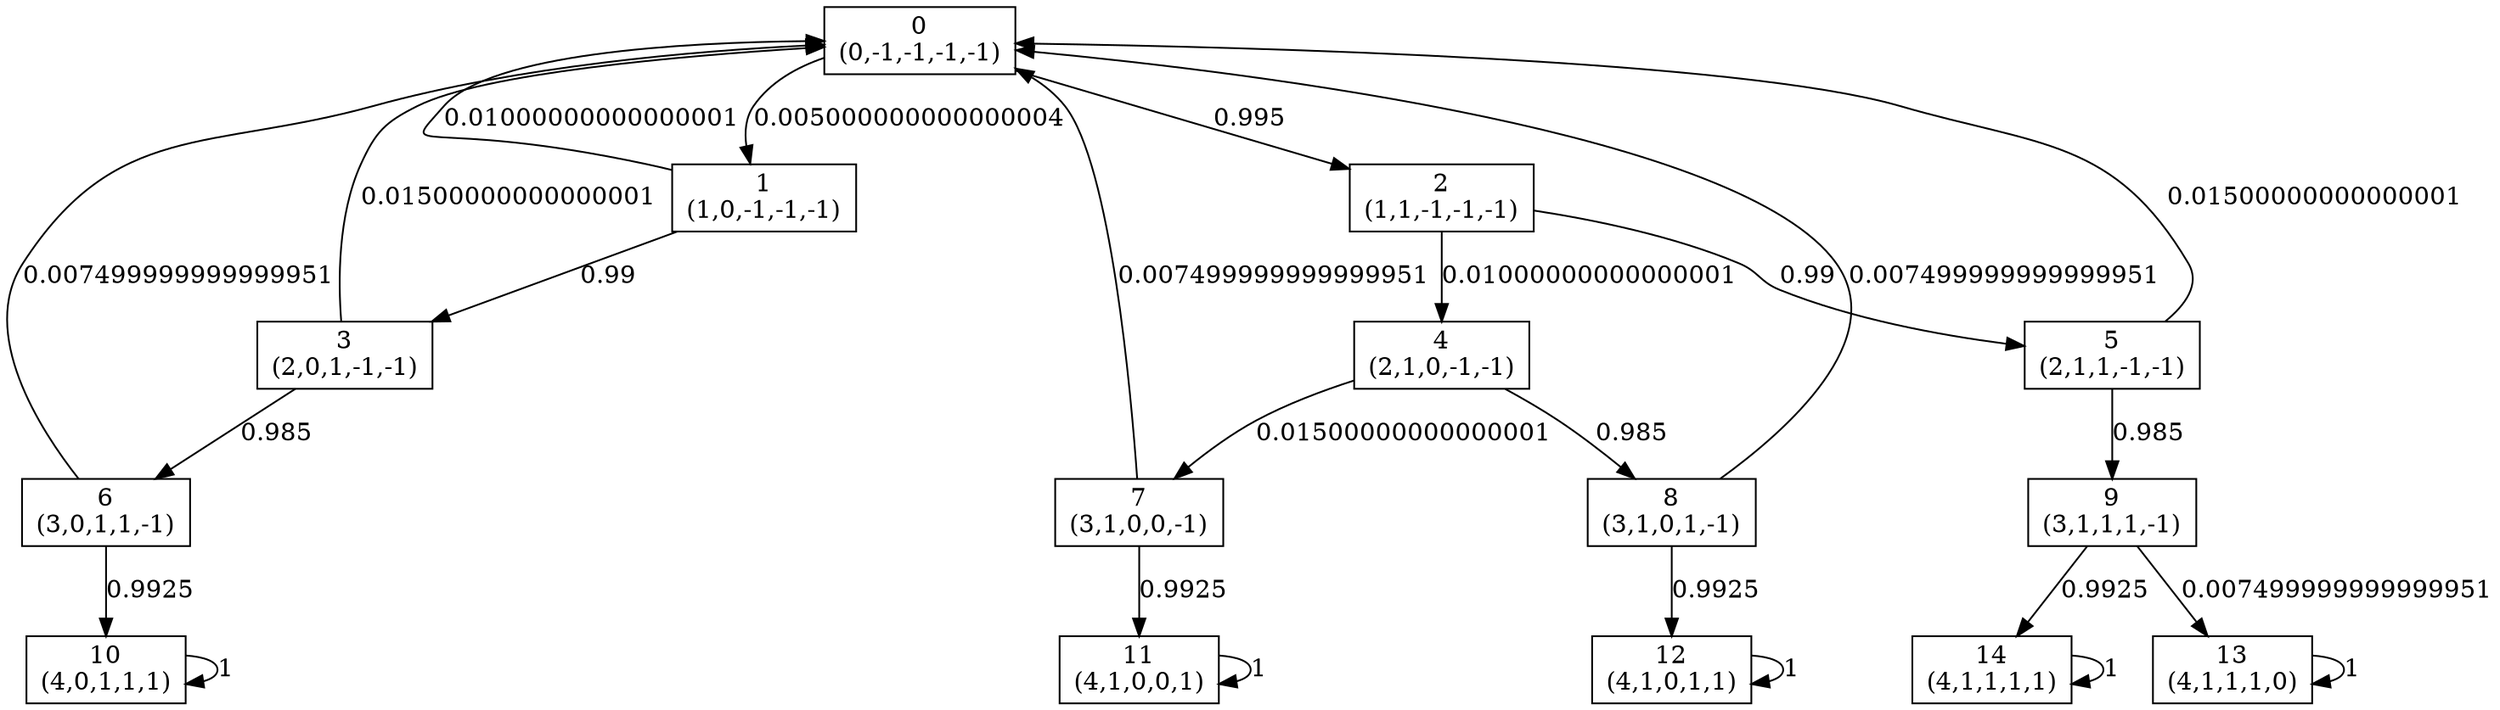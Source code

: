 digraph P {
node [shape=box];
0 -> 1 [ label="0.005000000000000004" ];
0 -> 2 [ label="0.995" ];
1 -> 0 [ label="0.01000000000000001" ];
1 -> 3 [ label="0.99" ];
2 -> 4 [ label="0.01000000000000001" ];
2 -> 5 [ label="0.99" ];
3 -> 0 [ label="0.01500000000000001" ];
3 -> 6 [ label="0.985" ];
4 -> 7 [ label="0.01500000000000001" ];
4 -> 8 [ label="0.985" ];
5 -> 0 [ label="0.01500000000000001" ];
5 -> 9 [ label="0.985" ];
6 -> 0 [ label="0.007499999999999951" ];
6 -> 10 [ label="0.9925" ];
7 -> 0 [ label="0.007499999999999951" ];
7 -> 11 [ label="0.9925" ];
8 -> 0 [ label="0.007499999999999951" ];
8 -> 12 [ label="0.9925" ];
9 -> 13 [ label="0.007499999999999951" ];
9 -> 14 [ label="0.9925" ];
10 -> 10 [ label="1" ];
11 -> 11 [ label="1" ];
12 -> 12 [ label="1" ];
13 -> 13 [ label="1" ];
14 -> 14 [ label="1" ];
0 [label="0\n(0,-1,-1,-1,-1)"];
1 [label="1\n(1,0,-1,-1,-1)"];
2 [label="2\n(1,1,-1,-1,-1)"];
3 [label="3\n(2,0,1,-1,-1)"];
4 [label="4\n(2,1,0,-1,-1)"];
5 [label="5\n(2,1,1,-1,-1)"];
6 [label="6\n(3,0,1,1,-1)"];
7 [label="7\n(3,1,0,0,-1)"];
8 [label="8\n(3,1,0,1,-1)"];
9 [label="9\n(3,1,1,1,-1)"];
10 [label="10\n(4,0,1,1,1)"];
11 [label="11\n(4,1,0,0,1)"];
12 [label="12\n(4,1,0,1,1)"];
13 [label="13\n(4,1,1,1,0)"];
14 [label="14\n(4,1,1,1,1)"];
}
